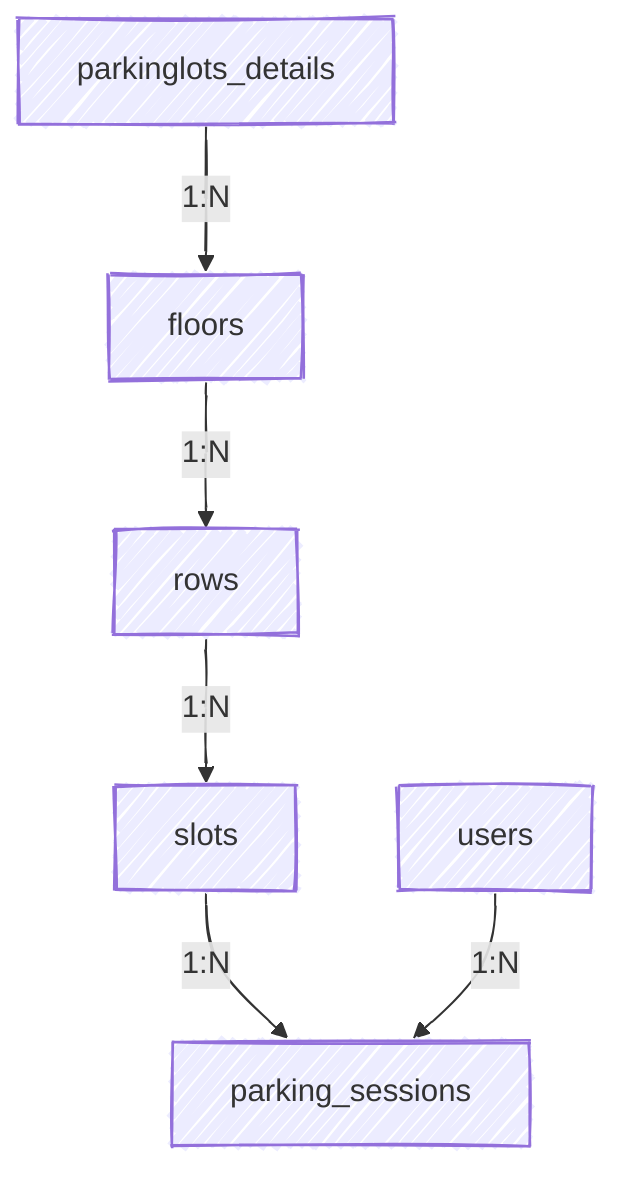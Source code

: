 ---
config:
  layout: dagre
  look: handDrawn
  theme: default
---
flowchart TB
    PL["parkinglots_details"] -- 1:N --> F["floors"]
    F -- 1:N --> R["rows"]
    R -- 1:N --> S["slots"]
    S -- 1:N --> PS["parking_sessions"]
    U["users"] -- 1:N --> PS